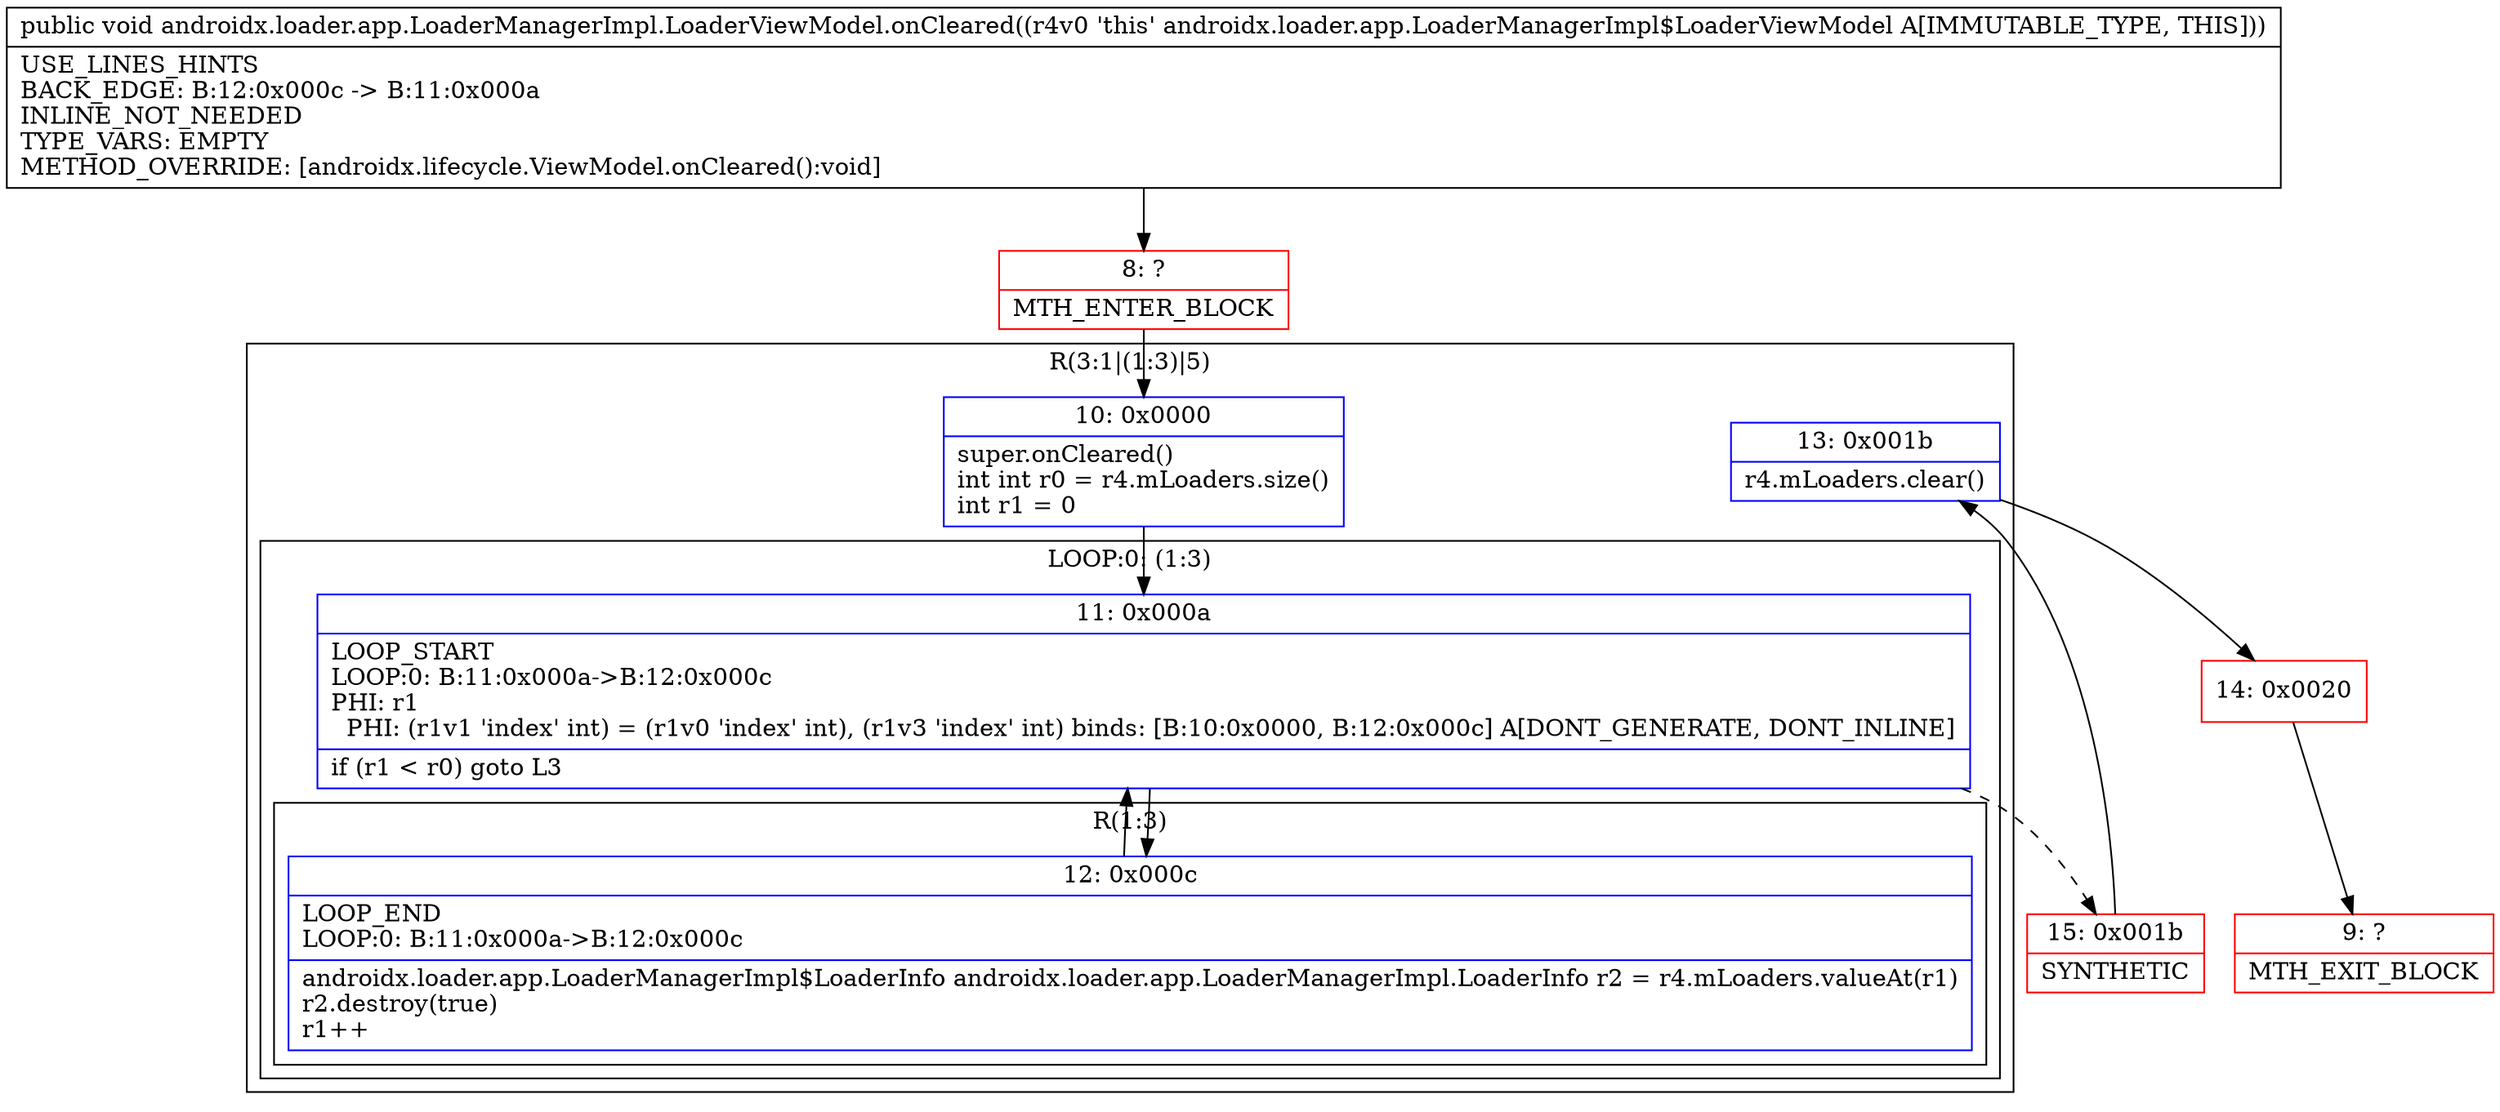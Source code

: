digraph "CFG forandroidx.loader.app.LoaderManagerImpl.LoaderViewModel.onCleared()V" {
subgraph cluster_Region_700453948 {
label = "R(3:1|(1:3)|5)";
node [shape=record,color=blue];
Node_10 [shape=record,label="{10\:\ 0x0000|super.onCleared()\lint int r0 = r4.mLoaders.size()\lint r1 = 0\l}"];
subgraph cluster_LoopRegion_1785185600 {
label = "LOOP:0: (1:3)";
node [shape=record,color=blue];
Node_11 [shape=record,label="{11\:\ 0x000a|LOOP_START\lLOOP:0: B:11:0x000a\-\>B:12:0x000c\lPHI: r1 \l  PHI: (r1v1 'index' int) = (r1v0 'index' int), (r1v3 'index' int) binds: [B:10:0x0000, B:12:0x000c] A[DONT_GENERATE, DONT_INLINE]\l|if (r1 \< r0) goto L3\l}"];
subgraph cluster_Region_1564327932 {
label = "R(1:3)";
node [shape=record,color=blue];
Node_12 [shape=record,label="{12\:\ 0x000c|LOOP_END\lLOOP:0: B:11:0x000a\-\>B:12:0x000c\l|androidx.loader.app.LoaderManagerImpl$LoaderInfo androidx.loader.app.LoaderManagerImpl.LoaderInfo r2 = r4.mLoaders.valueAt(r1)\lr2.destroy(true)\lr1++\l}"];
}
}
Node_13 [shape=record,label="{13\:\ 0x001b|r4.mLoaders.clear()\l}"];
}
Node_8 [shape=record,color=red,label="{8\:\ ?|MTH_ENTER_BLOCK\l}"];
Node_15 [shape=record,color=red,label="{15\:\ 0x001b|SYNTHETIC\l}"];
Node_14 [shape=record,color=red,label="{14\:\ 0x0020}"];
Node_9 [shape=record,color=red,label="{9\:\ ?|MTH_EXIT_BLOCK\l}"];
MethodNode[shape=record,label="{public void androidx.loader.app.LoaderManagerImpl.LoaderViewModel.onCleared((r4v0 'this' androidx.loader.app.LoaderManagerImpl$LoaderViewModel A[IMMUTABLE_TYPE, THIS]))  | USE_LINES_HINTS\lBACK_EDGE: B:12:0x000c \-\> B:11:0x000a\lINLINE_NOT_NEEDED\lTYPE_VARS: EMPTY\lMETHOD_OVERRIDE: [androidx.lifecycle.ViewModel.onCleared():void]\l}"];
MethodNode -> Node_8;Node_10 -> Node_11;
Node_11 -> Node_12;
Node_11 -> Node_15[style=dashed];
Node_12 -> Node_11;
Node_13 -> Node_14;
Node_8 -> Node_10;
Node_15 -> Node_13;
Node_14 -> Node_9;
}

